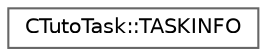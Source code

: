 digraph "Graphical Class Hierarchy"
{
 // LATEX_PDF_SIZE
  bgcolor="transparent";
  edge [fontname=Helvetica,fontsize=10,labelfontname=Helvetica,labelfontsize=10];
  node [fontname=Helvetica,fontsize=10,shape=box,height=0.2,width=0.4];
  rankdir="LR";
  Node0 [id="Node000000",label="CTutoTask::TASKINFO",height=0.2,width=0.4,color="grey40", fillcolor="white", style="filled",URL="$struct_c_tuto_task_1_1_t_a_s_k_i_n_f_o.html",tooltip=" "];
}
